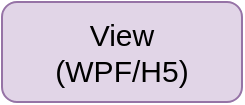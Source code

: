 <mxfile version="22.1.11" type="github">
  <diagram id="yPxyJZ8AM_hMuL3Unpa9" name="gitflow">
    <mxGraphModel dx="1434" dy="758" grid="1" gridSize="10" guides="1" tooltips="1" connect="1" arrows="1" fold="1" page="1" pageScale="1" pageWidth="850" pageHeight="1100" math="0" shadow="0">
      <root>
        <mxCell id="0" />
        <mxCell id="1" parent="0" />
        <mxCell id="YHvRVOKzMJYLpWbsDZpP-177" value="&lt;font style=&quot;font-size: 15px;&quot;&gt;View&lt;br&gt;(WPF/H5)&lt;/font&gt;" style="rounded=1;whiteSpace=wrap;html=1;fillColor=#e1d5e7;strokeColor=#9673a6;" vertex="1" parent="1">
          <mxGeometry x="340" y="40" width="120" height="50" as="geometry" />
        </mxCell>
      </root>
    </mxGraphModel>
  </diagram>
</mxfile>

